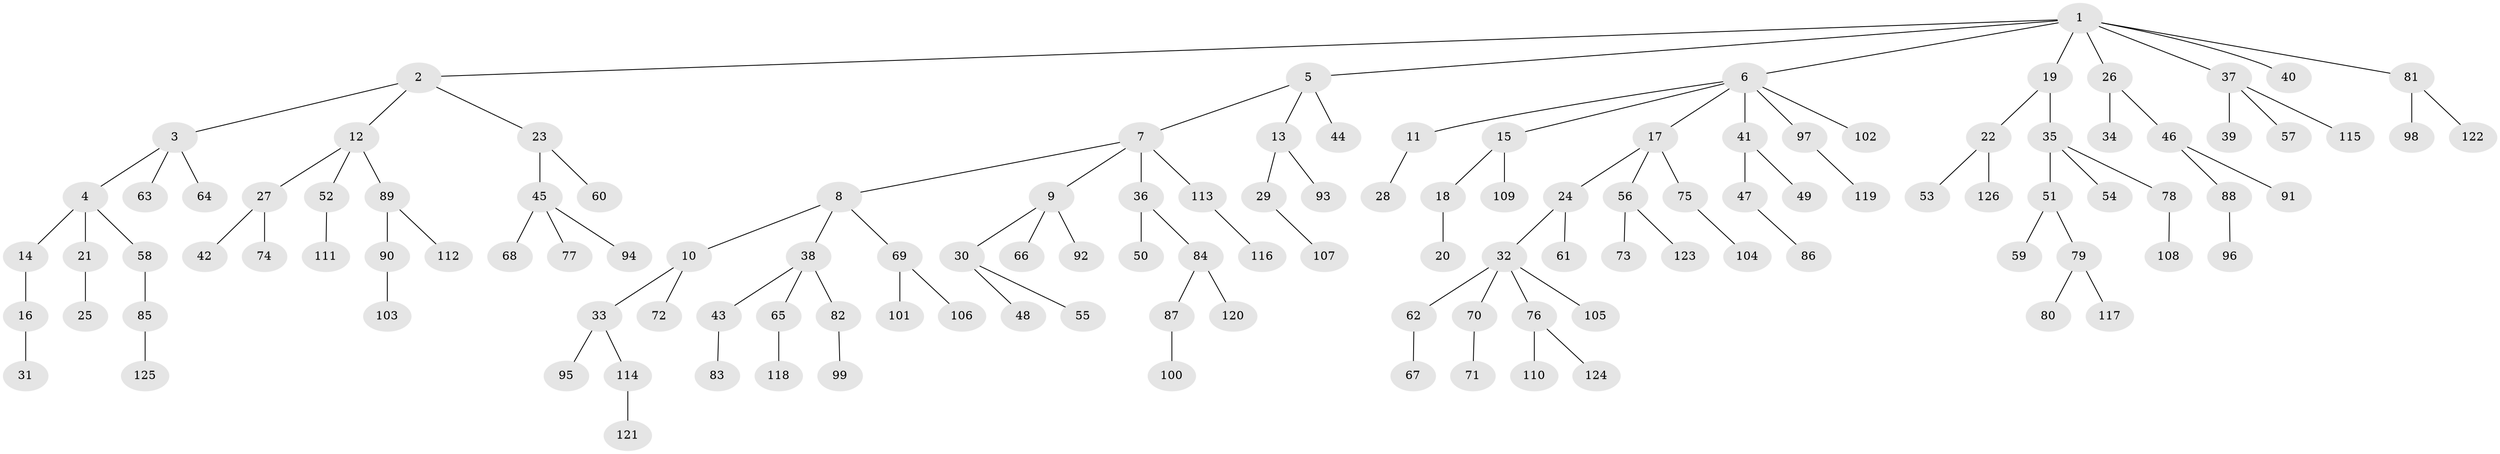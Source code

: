 // coarse degree distribution, {8: 0.011363636363636364, 4: 0.09090909090909091, 3: 0.10227272727272728, 7: 0.011363636363636364, 6: 0.011363636363636364, 2: 0.20454545454545456, 1: 0.5454545454545454, 5: 0.022727272727272728}
// Generated by graph-tools (version 1.1) at 2025/19/03/04/25 18:19:10]
// undirected, 126 vertices, 125 edges
graph export_dot {
graph [start="1"]
  node [color=gray90,style=filled];
  1;
  2;
  3;
  4;
  5;
  6;
  7;
  8;
  9;
  10;
  11;
  12;
  13;
  14;
  15;
  16;
  17;
  18;
  19;
  20;
  21;
  22;
  23;
  24;
  25;
  26;
  27;
  28;
  29;
  30;
  31;
  32;
  33;
  34;
  35;
  36;
  37;
  38;
  39;
  40;
  41;
  42;
  43;
  44;
  45;
  46;
  47;
  48;
  49;
  50;
  51;
  52;
  53;
  54;
  55;
  56;
  57;
  58;
  59;
  60;
  61;
  62;
  63;
  64;
  65;
  66;
  67;
  68;
  69;
  70;
  71;
  72;
  73;
  74;
  75;
  76;
  77;
  78;
  79;
  80;
  81;
  82;
  83;
  84;
  85;
  86;
  87;
  88;
  89;
  90;
  91;
  92;
  93;
  94;
  95;
  96;
  97;
  98;
  99;
  100;
  101;
  102;
  103;
  104;
  105;
  106;
  107;
  108;
  109;
  110;
  111;
  112;
  113;
  114;
  115;
  116;
  117;
  118;
  119;
  120;
  121;
  122;
  123;
  124;
  125;
  126;
  1 -- 2;
  1 -- 5;
  1 -- 6;
  1 -- 19;
  1 -- 26;
  1 -- 37;
  1 -- 40;
  1 -- 81;
  2 -- 3;
  2 -- 12;
  2 -- 23;
  3 -- 4;
  3 -- 63;
  3 -- 64;
  4 -- 14;
  4 -- 21;
  4 -- 58;
  5 -- 7;
  5 -- 13;
  5 -- 44;
  6 -- 11;
  6 -- 15;
  6 -- 17;
  6 -- 41;
  6 -- 97;
  6 -- 102;
  7 -- 8;
  7 -- 9;
  7 -- 36;
  7 -- 113;
  8 -- 10;
  8 -- 38;
  8 -- 69;
  9 -- 30;
  9 -- 66;
  9 -- 92;
  10 -- 33;
  10 -- 72;
  11 -- 28;
  12 -- 27;
  12 -- 52;
  12 -- 89;
  13 -- 29;
  13 -- 93;
  14 -- 16;
  15 -- 18;
  15 -- 109;
  16 -- 31;
  17 -- 24;
  17 -- 56;
  17 -- 75;
  18 -- 20;
  19 -- 22;
  19 -- 35;
  21 -- 25;
  22 -- 53;
  22 -- 126;
  23 -- 45;
  23 -- 60;
  24 -- 32;
  24 -- 61;
  26 -- 34;
  26 -- 46;
  27 -- 42;
  27 -- 74;
  29 -- 107;
  30 -- 48;
  30 -- 55;
  32 -- 62;
  32 -- 70;
  32 -- 76;
  32 -- 105;
  33 -- 95;
  33 -- 114;
  35 -- 51;
  35 -- 54;
  35 -- 78;
  36 -- 50;
  36 -- 84;
  37 -- 39;
  37 -- 57;
  37 -- 115;
  38 -- 43;
  38 -- 65;
  38 -- 82;
  41 -- 47;
  41 -- 49;
  43 -- 83;
  45 -- 68;
  45 -- 77;
  45 -- 94;
  46 -- 88;
  46 -- 91;
  47 -- 86;
  51 -- 59;
  51 -- 79;
  52 -- 111;
  56 -- 73;
  56 -- 123;
  58 -- 85;
  62 -- 67;
  65 -- 118;
  69 -- 101;
  69 -- 106;
  70 -- 71;
  75 -- 104;
  76 -- 110;
  76 -- 124;
  78 -- 108;
  79 -- 80;
  79 -- 117;
  81 -- 98;
  81 -- 122;
  82 -- 99;
  84 -- 87;
  84 -- 120;
  85 -- 125;
  87 -- 100;
  88 -- 96;
  89 -- 90;
  89 -- 112;
  90 -- 103;
  97 -- 119;
  113 -- 116;
  114 -- 121;
}
